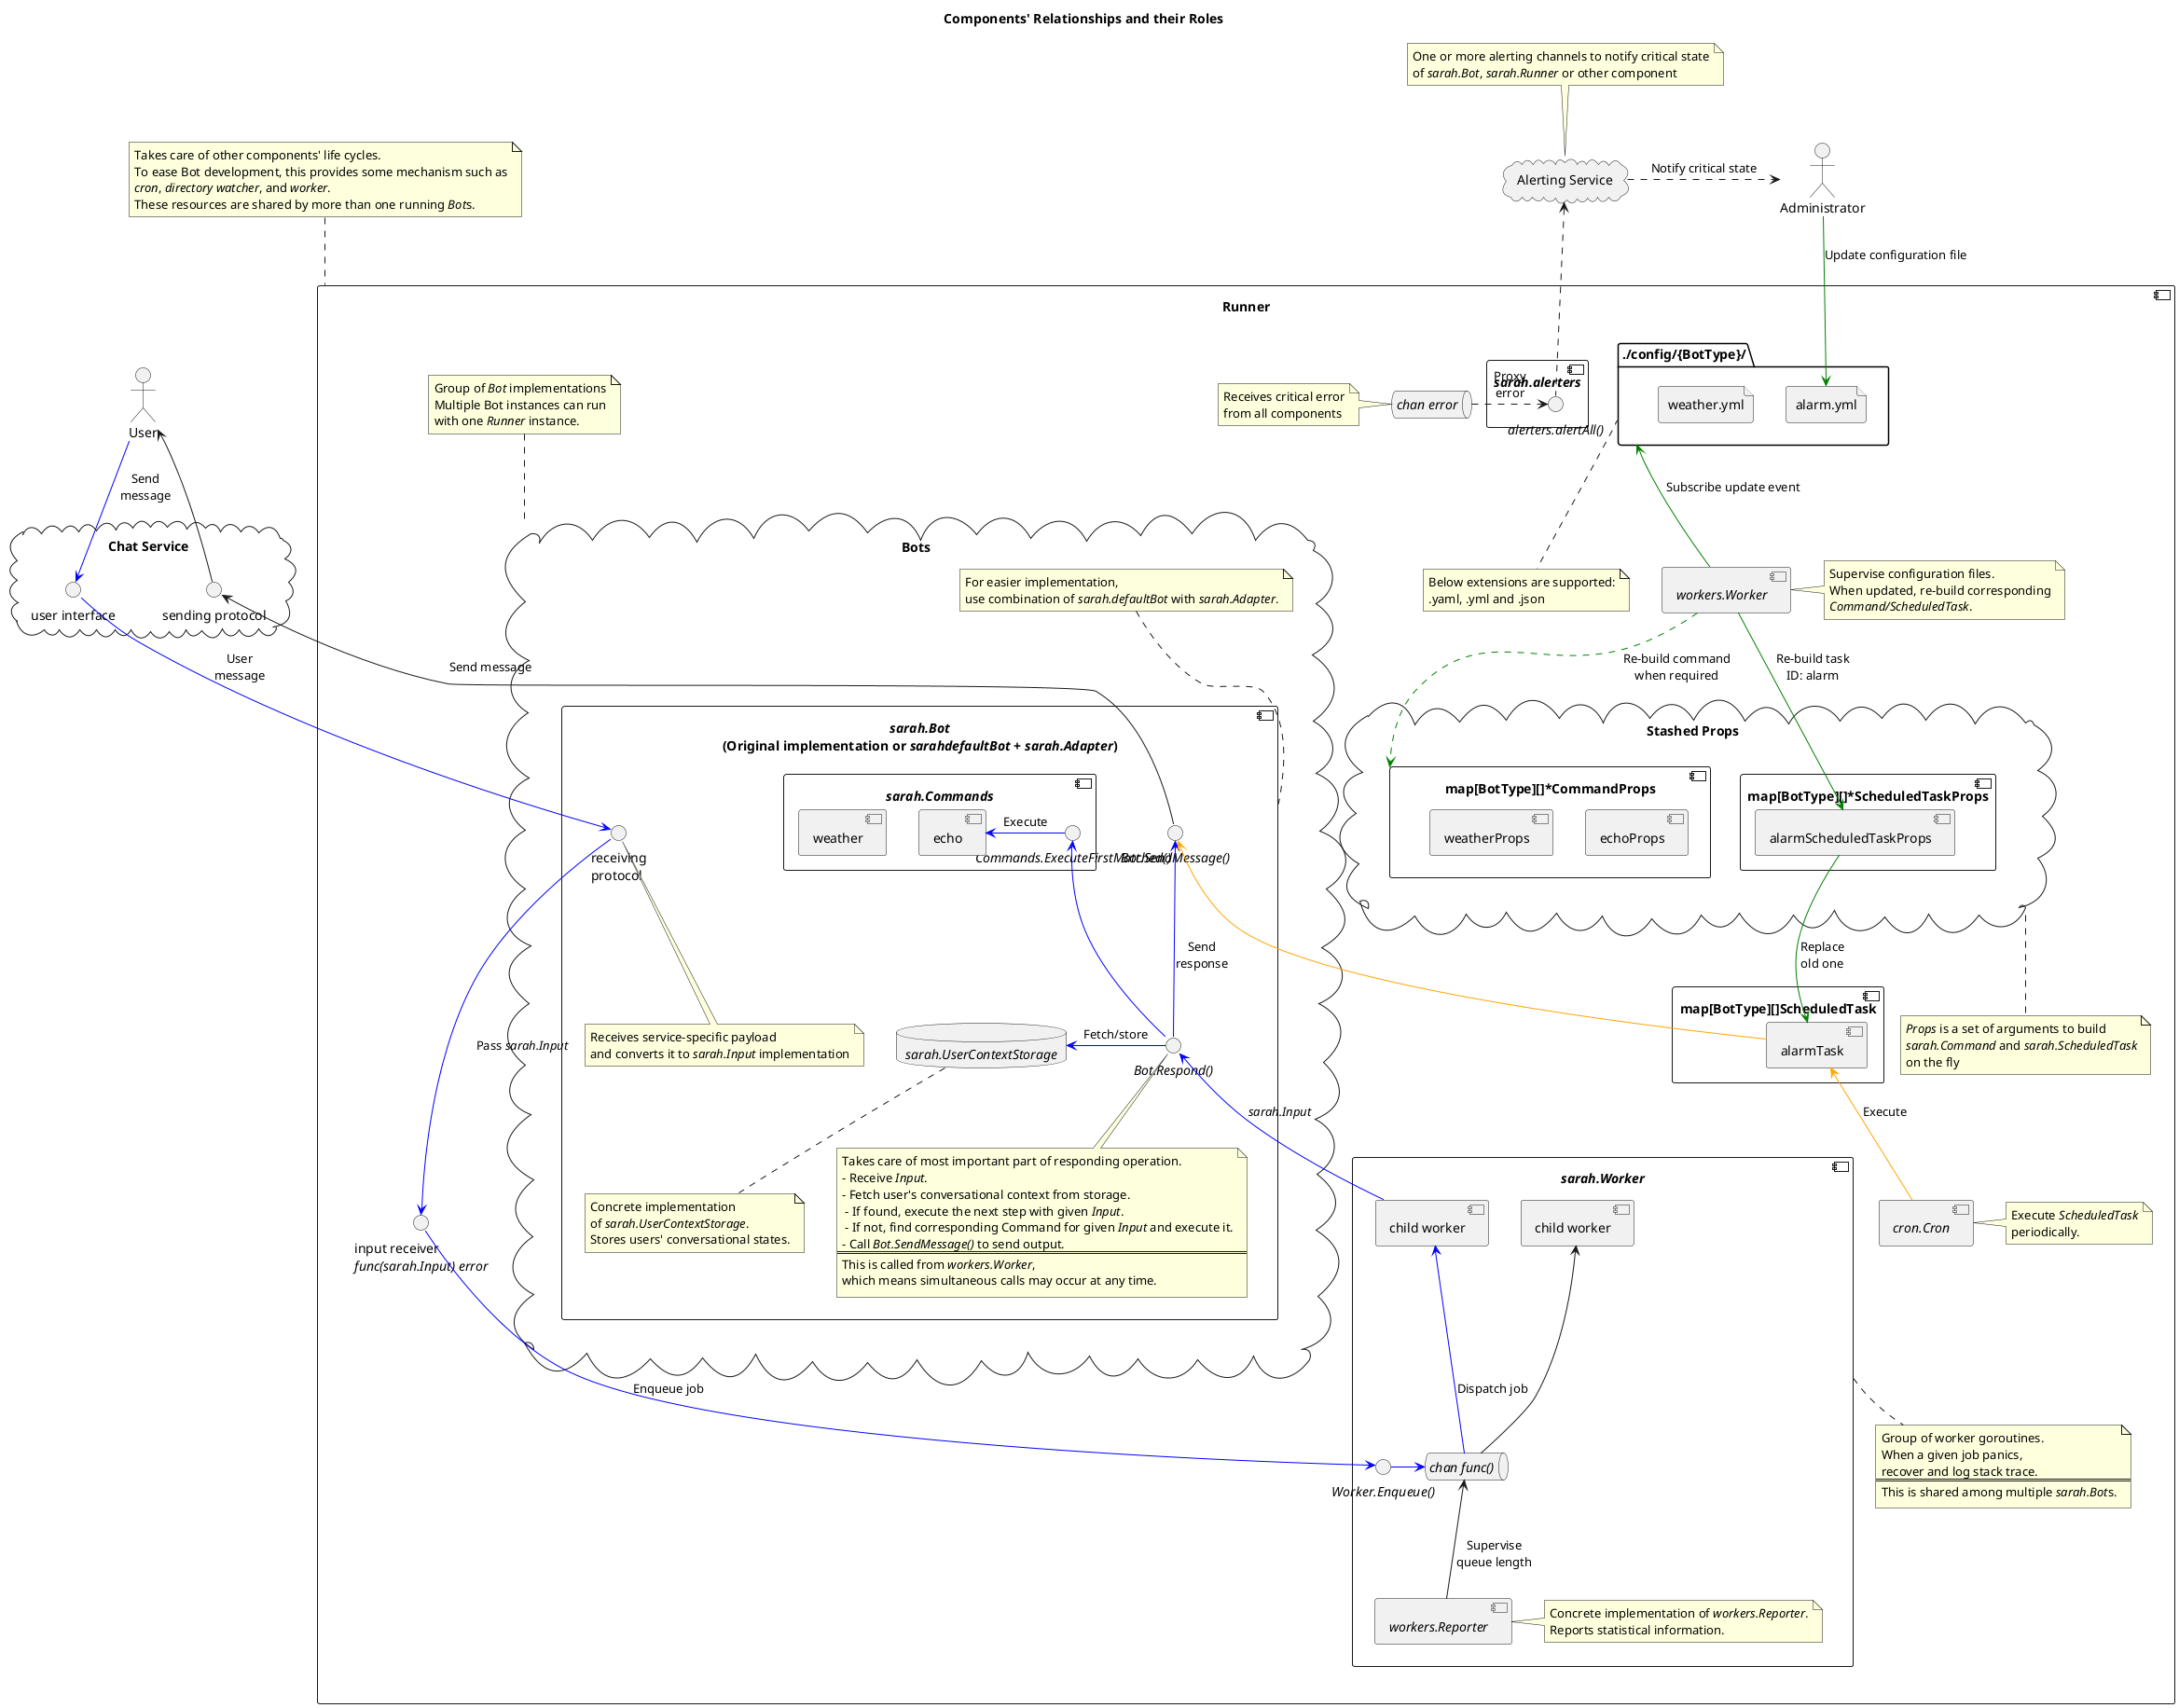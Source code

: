 @startuml

title **Components' Relationships and their Roles**

' components

actor User as user

cloud "Alerting Service" as alertingService {
}
note top of alertingService
One or more alerting channels to notify critical state
of //sarah.Bot//, //sarah.Runner// or other component
end note

cloud "Chat Service" as chatService {
    interface "user interface" as userInterface
    interface "sending protocol" as botSendingProtocol
}

component "Runner" as runner {
    interface "input receiver\n//func(sarah.Input) error//" as inputReceiver

    component "//sarah.Worker//" as worker {
        interface "//Worker.Enqueue()//" as workerEnqueue
        queue "//chan func()//" as workerJobCh

        [child worker] as worker1
        [child worker] as worker2
        component "//workers.Reporter//" as workerReporter {
        }
        note right of workerReporter
        Concrete implementation of //workers.Reporter//.
        Reports statistical information.
        end note
    }
    note bottom of worker
    Group of worker goroutines.
    When a given job panics,
    recover and log stack trace.
    ===
    This is shared among multiple //sarah.Bot//s.
    end note

    component "//workers.Worker//" as dirWatcher {
    }
    note right of dirWatcher
    Supervise configuration files.
    When updated, re-build corresponding
    //Command/////ScheduledTask//.
    end note

    component "//sarah.alerters//" as alerters {
        interface "//alerters.alertAll()//" as alertAll
    }
    queue "//chan error//" as alertersErrCh
    note left of alertersErrCh
    Receives critical error
    from all components
    end note

    component "//cron.Cron//" as cron {
    }
    note right of cron
    Execute //ScheduledTask//
    periodically.
    end note

    component "map[BotType][]ScheduledTask" {
        [alarmTask] as alarm
    }

    cloud "Stashed Props" as stashedProps {
        component "map[BotType][]*ScheduledTaskProps" as scheduledTaskProps {
            [alarmScheduledTaskProps] as alarmTaskProps
        }

        component "map[BotType][]*CommandProps" as commandProps {
            [echoProps] as echoProps
            [weatherProps] as weatherProps
        }
    }
    note bottom of stashedProps
    //Props// is a set of arguments to build
    //sarah.Command// and //sarah.ScheduledTask//
    on the fly
    end note

    folder "./config/{BotType}/" as configDir {
        file alarm.yml
        file weather.yml
    }
    note bottom of configDir
    Below extensions are supported:
    .yaml, .yml and .json
    end note

    cloud "Bots" as bots {
    	component "//sarah.Bot//\n(Original implementation or //sarahdefaultBot// + //sarah.Adapter//)" as bot {
    	    database "//sarah.UserContextStorage//" as botStorage
    	    note bottom of botStorage
    	    Concrete implementation
    	    of //sarah.UserContextStorage//.
    	    Stores users' conversational states.
    	    end note

    	    component "//sarah.Commands//" as botCommands {
    	        interface "//Commands.ExecuteFirstMatched()//" as executeFirstMatched
    	        component "echo" as echo
    	        component "weather" as weather
    	    }

    	    interface "//Bot.Respond()//" as botRespond
    	    note bottom of botRespond
    	    Takes care of most important part of responding operation.
    	    - Receive //Input//.
    	    - Fetch user's conversational context from storage.
    	     - If found, execute the next step with given //Input//.
    	     - If not, find corresponding Command for given //Input// and execute it.
    	    - Call //Bot.SendMessage()// to send output.
    	    ===
    	    This is called from //workers.Worker//,
    	    which means simultaneous calls may occur at any time.
    	    end note

    	    interface "//Bot.SendMessage()//" as botSendMessage
    	    interface "receiving\nprotocol" as receivingProtocol
    	    note bottom of receivingProtocol
    	    Receives service-specific payload
    	    and converts it to //sarah.Input// implementation
    	    end note
    	}
    	note top of bot
    	For easier implementation,
    	use combination of //sarah.defaultBot// with //sarah.Adapter//.
    	end note

'    	component "Another //sarah.Bot// implementation" as bot2 #ddd {
'    	    database "//sarah.UserContextStorage//" as bot2Storage #ddd
'    	    note bottom of bot2Storage
'    	    Default storage uses process memory space,
'    	    but other implementation
'    	    such as go-sarah-rediscontext is available.
'    	    end note
'
'    	    component "Commands" as bot2Commands #ddd {
'    	    }
'    	    note top of bot2Commands
'    	    Group of //sarah.Command//
'    	    implementations.
'    	    end note
'        }
    }
    note top of bots
    Group of //Bot// implementations
    Multiple Bot instances can run
    with one //Runner// instance.
    end note
}
note top of runner
Takes care of other components' life cycles.
To ease Bot development, this provides some mechanism such as
//cron//, //directory watcher//, and //worker//.
These resources are shared by more than one running //Bot//s.
end note

actor Administrator as admin

' interaction

user -[#blue]down-> userInterface : Send\nmessage
userInterface -[#blue]down-> receivingProtocol : User\nmessage
receivingProtocol -[#blue]down-> inputReceiver : Pass //sarah.Input//
inputReceiver -[#blue]down-> workerEnqueue : Enqueue job
workerEnqueue -[#blue]right->workerJobCh
workerJobCh -[#blue]up-> worker1 : Dispatch job
workerJobCh -up-> worker2

worker1 -[#blue]up-> botRespond : //sarah.Input//
botRespond -[#blue]up-> executeFirstMatched
executeFirstMatched -[#blue]left-> echo : Execute
botRespond -[#blue]up-> botSendMessage : Send\nresponse
botSendMessage -up-> botSendingProtocol : Send message
botSendingProtocol -up-> user
botRespond -[#blue]left-> botStorage : Fetch/store

workerReporter -up-> workerJobCh : Supervise\nqueue length

cron -[#orange]up-> alarm : Execute
alarm -[#orange]up-> botSendMessage

admin -[#green]down-> alarm.yml : Update configuration file
dirWatcher -[#green]up-> configDir : Subscribe update event
dirWatcher -[#green]down-> alarmTaskProps : Re-build task\nID: alarm
dirWatcher .[#green]down.> commandProps : Re-build command\nwhen required
alarmTaskProps -[#green]down-> alarm : Replace\nold one

alertersErrCh .right.> alertAll : Proxy\nerror
alertAll .up.> alertingService
alertingService .right.> admin : Notify critical state

@enduml